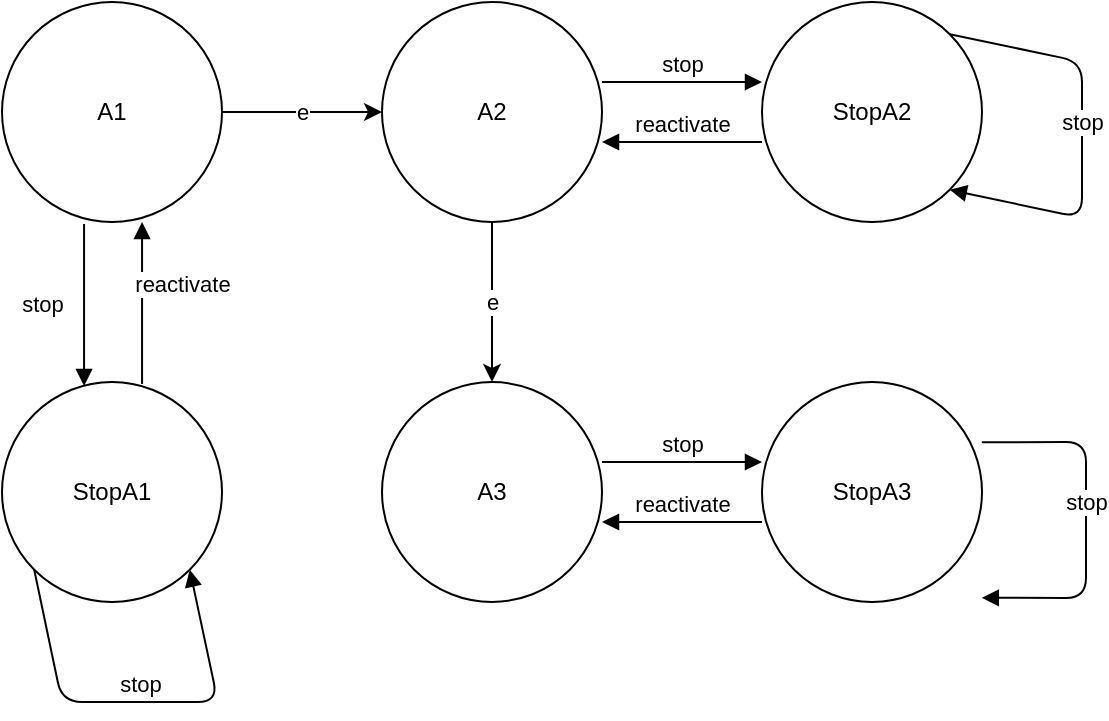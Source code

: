 <mxfile version="11.3.0" type="device" pages="1"><diagram id="1g0gMrwz-QMdYtcOFz2Z" name="Page-1"><mxGraphModel dx="854" dy="504" grid="1" gridSize="10" guides="1" tooltips="1" connect="1" arrows="1" fold="1" page="1" pageScale="1" pageWidth="827" pageHeight="1169" math="0" shadow="0"><root><mxCell id="0"/><mxCell id="1" parent="0"/><mxCell id="OaKrDoi8jj3ZwHRUZnmh-5" value="e" style="edgeStyle=orthogonalEdgeStyle;rounded=0;orthogonalLoop=1;jettySize=auto;html=1;" edge="1" parent="1" source="OaKrDoi8jj3ZwHRUZnmh-1" target="OaKrDoi8jj3ZwHRUZnmh-4"><mxGeometry relative="1" as="geometry"/></mxCell><mxCell id="OaKrDoi8jj3ZwHRUZnmh-1" value="A1" style="ellipse;whiteSpace=wrap;html=1;" vertex="1" parent="1"><mxGeometry x="40" y="80" width="110" height="110" as="geometry"/></mxCell><mxCell id="OaKrDoi8jj3ZwHRUZnmh-9" value="e" style="edgeStyle=orthogonalEdgeStyle;rounded=0;orthogonalLoop=1;jettySize=auto;html=1;" edge="1" parent="1" source="OaKrDoi8jj3ZwHRUZnmh-4" target="OaKrDoi8jj3ZwHRUZnmh-8"><mxGeometry relative="1" as="geometry"/></mxCell><mxCell id="OaKrDoi8jj3ZwHRUZnmh-4" value="A2" style="ellipse;whiteSpace=wrap;html=1;" vertex="1" parent="1"><mxGeometry x="230" y="80" width="110" height="110" as="geometry"/></mxCell><mxCell id="OaKrDoi8jj3ZwHRUZnmh-8" value="A3" style="ellipse;whiteSpace=wrap;html=1;" vertex="1" parent="1"><mxGeometry x="230" y="270" width="110" height="110" as="geometry"/></mxCell><mxCell id="OaKrDoi8jj3ZwHRUZnmh-10" value="StopA3" style="ellipse;whiteSpace=wrap;html=1;" vertex="1" parent="1"><mxGeometry x="420" y="270" width="110" height="110" as="geometry"/></mxCell><mxCell id="OaKrDoi8jj3ZwHRUZnmh-6" value="StopA2" style="ellipse;whiteSpace=wrap;html=1;" vertex="1" parent="1"><mxGeometry x="420" y="80" width="110" height="110" as="geometry"/></mxCell><mxCell id="OaKrDoi8jj3ZwHRUZnmh-2" value="StopA1" style="ellipse;whiteSpace=wrap;html=1;" vertex="1" parent="1"><mxGeometry x="40" y="270" width="110" height="110" as="geometry"/></mxCell><mxCell id="OaKrDoi8jj3ZwHRUZnmh-12" value="stop" style="html=1;verticalAlign=bottom;endArrow=block;" edge="1" parent="1"><mxGeometry width="80" relative="1" as="geometry"><mxPoint x="340" y="120" as="sourcePoint"/><mxPoint x="420" y="120" as="targetPoint"/></mxGeometry></mxCell><mxCell id="OaKrDoi8jj3ZwHRUZnmh-13" value="reactivate" style="html=1;verticalAlign=bottom;endArrow=none;startArrow=block;startFill=1;endFill=0;" edge="1" parent="1"><mxGeometry width="80" relative="1" as="geometry"><mxPoint x="340" y="150" as="sourcePoint"/><mxPoint x="420" y="150" as="targetPoint"/></mxGeometry></mxCell><mxCell id="OaKrDoi8jj3ZwHRUZnmh-14" value="stop" style="html=1;verticalAlign=bottom;endArrow=block;" edge="1" parent="1"><mxGeometry width="80" relative="1" as="geometry"><mxPoint x="340" y="310" as="sourcePoint"/><mxPoint x="420" y="310" as="targetPoint"/></mxGeometry></mxCell><mxCell id="OaKrDoi8jj3ZwHRUZnmh-15" value="reactivate" style="html=1;verticalAlign=bottom;endArrow=none;startArrow=block;startFill=1;endFill=0;" edge="1" parent="1"><mxGeometry width="80" relative="1" as="geometry"><mxPoint x="340" y="340" as="sourcePoint"/><mxPoint x="420" y="340" as="targetPoint"/></mxGeometry></mxCell><mxCell id="OaKrDoi8jj3ZwHRUZnmh-16" value="stop" style="html=1;verticalAlign=bottom;endArrow=block;exitX=0.373;exitY=1.009;exitDx=0;exitDy=0;exitPerimeter=0;entryX=0.373;entryY=0.018;entryDx=0;entryDy=0;entryPerimeter=0;" edge="1" parent="1" source="OaKrDoi8jj3ZwHRUZnmh-1" target="OaKrDoi8jj3ZwHRUZnmh-2"><mxGeometry x="0.21" y="-21" width="80" relative="1" as="geometry"><mxPoint x="80" y="250" as="sourcePoint"/><mxPoint x="160" y="250" as="targetPoint"/><mxPoint as="offset"/></mxGeometry></mxCell><mxCell id="OaKrDoi8jj3ZwHRUZnmh-17" value="reactivate" style="html=1;verticalAlign=bottom;endArrow=none;exitX=0.373;exitY=1.009;exitDx=0;exitDy=0;exitPerimeter=0;entryX=0.373;entryY=0.018;entryDx=0;entryDy=0;entryPerimeter=0;startArrow=block;startFill=1;endFill=0;" edge="1" parent="1"><mxGeometry x="-0.012" y="20" width="80" relative="1" as="geometry"><mxPoint x="110.03" y="189.99" as="sourcePoint"/><mxPoint x="110.03" y="270.98" as="targetPoint"/><mxPoint as="offset"/></mxGeometry></mxCell><mxCell id="OaKrDoi8jj3ZwHRUZnmh-18" value="stop" style="html=1;verticalAlign=bottom;endArrow=block;exitX=0;exitY=1;exitDx=0;exitDy=0;entryX=1;entryY=1;entryDx=0;entryDy=0;" edge="1" parent="1" source="OaKrDoi8jj3ZwHRUZnmh-2" target="OaKrDoi8jj3ZwHRUZnmh-2"><mxGeometry width="80" relative="1" as="geometry"><mxPoint x="90" y="420" as="sourcePoint"/><mxPoint x="170" y="420" as="targetPoint"/><Array as="points"><mxPoint x="70" y="430"/><mxPoint x="148" y="430"/></Array></mxGeometry></mxCell><mxCell id="OaKrDoi8jj3ZwHRUZnmh-19" value="stop" style="html=1;verticalAlign=bottom;endArrow=block;exitX=1;exitY=0;exitDx=0;exitDy=0;entryX=1;entryY=1;entryDx=0;entryDy=0;" edge="1" parent="1" source="OaKrDoi8jj3ZwHRUZnmh-6" target="OaKrDoi8jj3ZwHRUZnmh-6"><mxGeometry width="80" relative="1" as="geometry"><mxPoint x="570" y="110" as="sourcePoint"/><mxPoint x="650" y="110" as="targetPoint"/><Array as="points"><mxPoint x="580" y="110"/><mxPoint x="580" y="188"/></Array><mxPoint as="offset"/></mxGeometry></mxCell><mxCell id="OaKrDoi8jj3ZwHRUZnmh-20" value="stop" style="html=1;verticalAlign=bottom;endArrow=block;exitX=1;exitY=0;exitDx=0;exitDy=0;entryX=1;entryY=1;entryDx=0;entryDy=0;" edge="1" parent="1"><mxGeometry width="80" relative="1" as="geometry"><mxPoint x="529.891" y="300.109" as="sourcePoint"/><mxPoint x="529.891" y="377.891" as="targetPoint"/><Array as="points"><mxPoint x="582" y="300"/><mxPoint x="582" y="378"/></Array><mxPoint as="offset"/></mxGeometry></mxCell></root></mxGraphModel></diagram></mxfile>